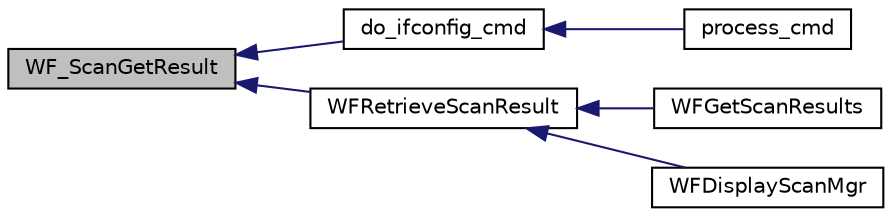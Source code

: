 digraph "WF_ScanGetResult"
{
  edge [fontname="Helvetica",fontsize="10",labelfontname="Helvetica",labelfontsize="10"];
  node [fontname="Helvetica",fontsize="10",shape=record];
  rankdir="LR";
  Node1 [label="WF_ScanGetResult",height=0.2,width=0.4,color="black", fillcolor="grey75", style="filled", fontcolor="black"];
  Node1 -> Node2 [dir="back",color="midnightblue",fontsize="10",style="solid",fontname="Helvetica"];
  Node2 [label="do_ifconfig_cmd",height=0.2,width=0.4,color="black", fillcolor="white", style="filled",URL="$_w_f_console_ifconfig_8c.html#a7d24f7ec577097165cbf981fd7a9ba76"];
  Node2 -> Node3 [dir="back",color="midnightblue",fontsize="10",style="solid",fontname="Helvetica"];
  Node3 [label="process_cmd",height=0.2,width=0.4,color="black", fillcolor="white", style="filled",URL="$_w_f_console_msg_handler_8c.html#adb34ba3f29206d313dd5bce1597db36b"];
  Node1 -> Node4 [dir="back",color="midnightblue",fontsize="10",style="solid",fontname="Helvetica"];
  Node4 [label="WFRetrieveScanResult",height=0.2,width=0.4,color="black", fillcolor="white", style="filled",URL="$_w_f_easy_config_8c.html#acf8dafbca83e5b265a2c0d0b9c0a8aef"];
  Node4 -> Node5 [dir="back",color="midnightblue",fontsize="10",style="solid",fontname="Helvetica"];
  Node5 [label="WFGetScanResults",height=0.2,width=0.4,color="black", fillcolor="white", style="filled",URL="$_w_f_easy_config_8c.html#a9ee98a055eabf09aabe634ad613fd399"];
  Node4 -> Node6 [dir="back",color="midnightblue",fontsize="10",style="solid",fontname="Helvetica"];
  Node6 [label="WFDisplayScanMgr",height=0.2,width=0.4,color="black", fillcolor="white", style="filled",URL="$_w_f_mac__24_g_8c.html#a71922ce0d81f02a29466f8aa9074fbde"];
}
